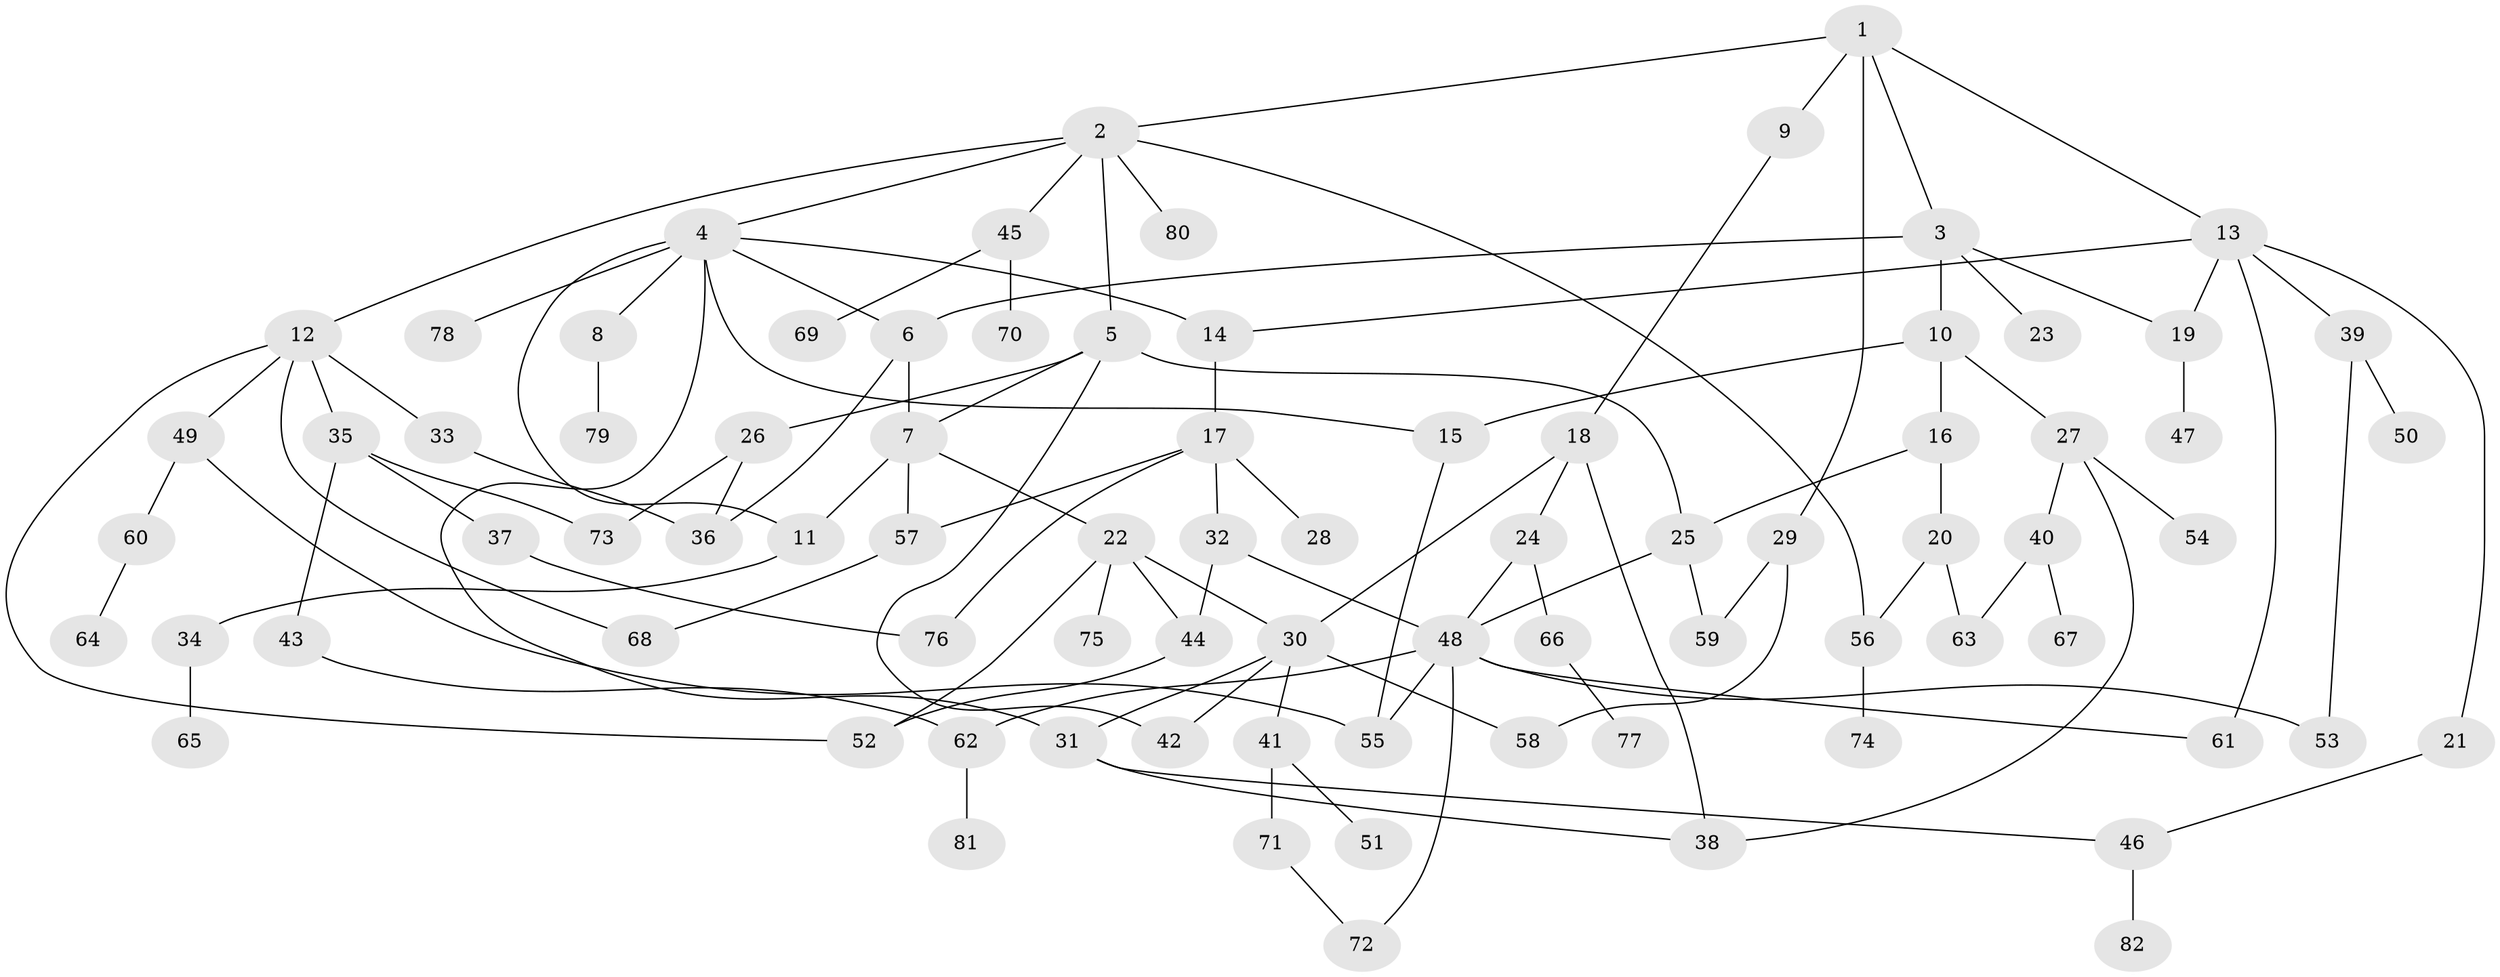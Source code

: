 // coarse degree distribution, {5: 0.11538461538461539, 10: 0.038461538461538464, 6: 0.07692307692307693, 1: 0.28846153846153844, 7: 0.019230769230769232, 3: 0.25, 4: 0.057692307692307696, 2: 0.1346153846153846, 9: 0.019230769230769232}
// Generated by graph-tools (version 1.1) at 2025/41/03/06/25 10:41:28]
// undirected, 82 vertices, 115 edges
graph export_dot {
graph [start="1"]
  node [color=gray90,style=filled];
  1;
  2;
  3;
  4;
  5;
  6;
  7;
  8;
  9;
  10;
  11;
  12;
  13;
  14;
  15;
  16;
  17;
  18;
  19;
  20;
  21;
  22;
  23;
  24;
  25;
  26;
  27;
  28;
  29;
  30;
  31;
  32;
  33;
  34;
  35;
  36;
  37;
  38;
  39;
  40;
  41;
  42;
  43;
  44;
  45;
  46;
  47;
  48;
  49;
  50;
  51;
  52;
  53;
  54;
  55;
  56;
  57;
  58;
  59;
  60;
  61;
  62;
  63;
  64;
  65;
  66;
  67;
  68;
  69;
  70;
  71;
  72;
  73;
  74;
  75;
  76;
  77;
  78;
  79;
  80;
  81;
  82;
  1 -- 2;
  1 -- 3;
  1 -- 9;
  1 -- 13;
  1 -- 29;
  2 -- 4;
  2 -- 5;
  2 -- 12;
  2 -- 45;
  2 -- 56;
  2 -- 80;
  3 -- 10;
  3 -- 19;
  3 -- 23;
  3 -- 6;
  4 -- 6;
  4 -- 8;
  4 -- 11;
  4 -- 14;
  4 -- 31;
  4 -- 78;
  4 -- 15;
  5 -- 7;
  5 -- 25;
  5 -- 26;
  5 -- 42;
  6 -- 36;
  6 -- 7;
  7 -- 22;
  7 -- 57;
  7 -- 11;
  8 -- 79;
  9 -- 18;
  10 -- 15;
  10 -- 16;
  10 -- 27;
  11 -- 34;
  12 -- 33;
  12 -- 35;
  12 -- 49;
  12 -- 68;
  12 -- 52;
  13 -- 21;
  13 -- 39;
  13 -- 61;
  13 -- 19;
  13 -- 14;
  14 -- 17;
  15 -- 55;
  16 -- 20;
  16 -- 25;
  17 -- 28;
  17 -- 32;
  17 -- 57;
  17 -- 76;
  18 -- 24;
  18 -- 38;
  18 -- 30;
  19 -- 47;
  20 -- 63;
  20 -- 56;
  21 -- 46;
  22 -- 30;
  22 -- 75;
  22 -- 52;
  22 -- 44;
  24 -- 66;
  24 -- 48;
  25 -- 48;
  25 -- 59;
  26 -- 73;
  26 -- 36;
  27 -- 40;
  27 -- 54;
  27 -- 38;
  29 -- 58;
  29 -- 59;
  30 -- 41;
  30 -- 58;
  30 -- 42;
  30 -- 31;
  31 -- 46;
  31 -- 38;
  32 -- 44;
  32 -- 48;
  33 -- 36;
  34 -- 65;
  35 -- 37;
  35 -- 43;
  35 -- 73;
  37 -- 76;
  39 -- 50;
  39 -- 53;
  40 -- 63;
  40 -- 67;
  41 -- 51;
  41 -- 71;
  43 -- 62;
  44 -- 52;
  45 -- 69;
  45 -- 70;
  46 -- 82;
  48 -- 61;
  48 -- 72;
  48 -- 62;
  48 -- 53;
  48 -- 55;
  49 -- 55;
  49 -- 60;
  56 -- 74;
  57 -- 68;
  60 -- 64;
  62 -- 81;
  66 -- 77;
  71 -- 72;
}
